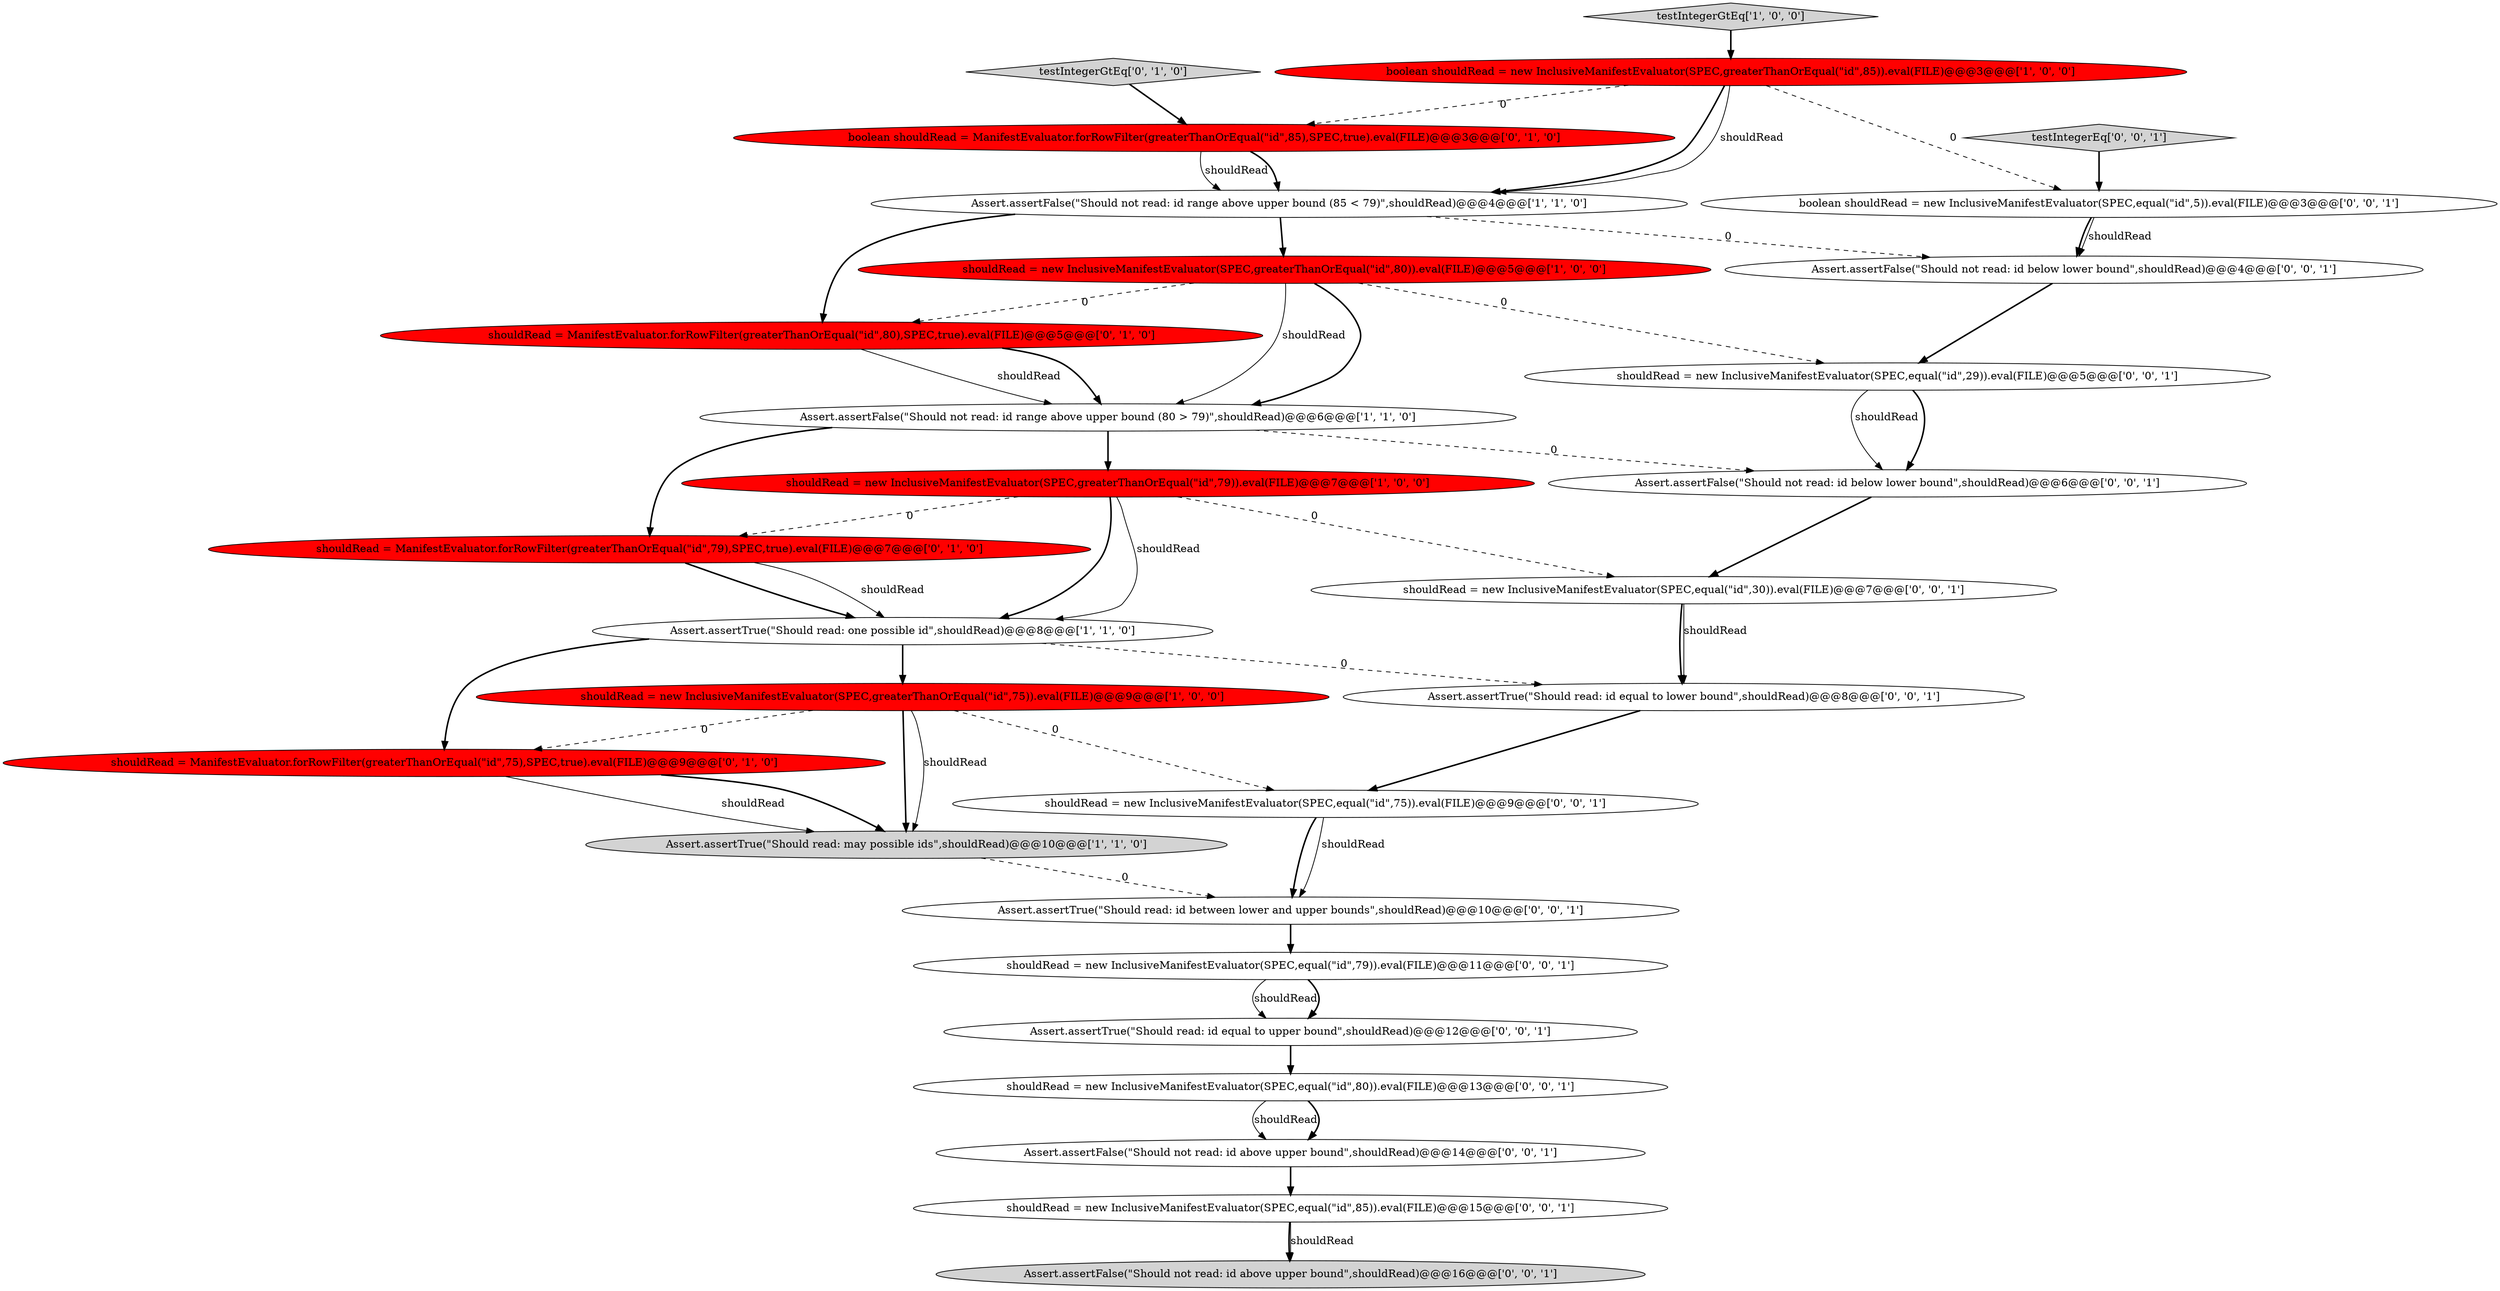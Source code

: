 digraph {
15 [style = filled, label = "Assert.assertTrue(\"Should read: id equal to lower bound\",shouldRead)@@@8@@@['0', '0', '1']", fillcolor = white, shape = ellipse image = "AAA0AAABBB3BBB"];
14 [style = filled, label = "shouldRead = new InclusiveManifestEvaluator(SPEC,equal(\"id\",75)).eval(FILE)@@@9@@@['0', '0', '1']", fillcolor = white, shape = ellipse image = "AAA0AAABBB3BBB"];
8 [style = filled, label = "Assert.assertFalse(\"Should not read: id range above upper bound (85 < 79)\",shouldRead)@@@4@@@['1', '1', '0']", fillcolor = white, shape = ellipse image = "AAA0AAABBB1BBB"];
12 [style = filled, label = "shouldRead = ManifestEvaluator.forRowFilter(greaterThanOrEqual(\"id\",79),SPEC,true).eval(FILE)@@@7@@@['0', '1', '0']", fillcolor = red, shape = ellipse image = "AAA1AAABBB2BBB"];
2 [style = filled, label = "Assert.assertTrue(\"Should read: may possible ids\",shouldRead)@@@10@@@['1', '1', '0']", fillcolor = lightgray, shape = ellipse image = "AAA0AAABBB1BBB"];
0 [style = filled, label = "boolean shouldRead = new InclusiveManifestEvaluator(SPEC,greaterThanOrEqual(\"id\",85)).eval(FILE)@@@3@@@['1', '0', '0']", fillcolor = red, shape = ellipse image = "AAA1AAABBB1BBB"];
20 [style = filled, label = "shouldRead = new InclusiveManifestEvaluator(SPEC,equal(\"id\",79)).eval(FILE)@@@11@@@['0', '0', '1']", fillcolor = white, shape = ellipse image = "AAA0AAABBB3BBB"];
27 [style = filled, label = "boolean shouldRead = new InclusiveManifestEvaluator(SPEC,equal(\"id\",5)).eval(FILE)@@@3@@@['0', '0', '1']", fillcolor = white, shape = ellipse image = "AAA0AAABBB3BBB"];
10 [style = filled, label = "testIntegerGtEq['0', '1', '0']", fillcolor = lightgray, shape = diamond image = "AAA0AAABBB2BBB"];
19 [style = filled, label = "shouldRead = new InclusiveManifestEvaluator(SPEC,equal(\"id\",30)).eval(FILE)@@@7@@@['0', '0', '1']", fillcolor = white, shape = ellipse image = "AAA0AAABBB3BBB"];
16 [style = filled, label = "Assert.assertFalse(\"Should not read: id below lower bound\",shouldRead)@@@6@@@['0', '0', '1']", fillcolor = white, shape = ellipse image = "AAA0AAABBB3BBB"];
24 [style = filled, label = "Assert.assertTrue(\"Should read: id between lower and upper bounds\",shouldRead)@@@10@@@['0', '0', '1']", fillcolor = white, shape = ellipse image = "AAA0AAABBB3BBB"];
4 [style = filled, label = "Assert.assertFalse(\"Should not read: id range above upper bound (80 > 79)\",shouldRead)@@@6@@@['1', '1', '0']", fillcolor = white, shape = ellipse image = "AAA0AAABBB1BBB"];
3 [style = filled, label = "shouldRead = new InclusiveManifestEvaluator(SPEC,greaterThanOrEqual(\"id\",79)).eval(FILE)@@@7@@@['1', '0', '0']", fillcolor = red, shape = ellipse image = "AAA1AAABBB1BBB"];
6 [style = filled, label = "shouldRead = new InclusiveManifestEvaluator(SPEC,greaterThanOrEqual(\"id\",80)).eval(FILE)@@@5@@@['1', '0', '0']", fillcolor = red, shape = ellipse image = "AAA1AAABBB1BBB"];
23 [style = filled, label = "shouldRead = new InclusiveManifestEvaluator(SPEC,equal(\"id\",29)).eval(FILE)@@@5@@@['0', '0', '1']", fillcolor = white, shape = ellipse image = "AAA0AAABBB3BBB"];
7 [style = filled, label = "Assert.assertTrue(\"Should read: one possible id\",shouldRead)@@@8@@@['1', '1', '0']", fillcolor = white, shape = ellipse image = "AAA0AAABBB1BBB"];
5 [style = filled, label = "testIntegerGtEq['1', '0', '0']", fillcolor = lightgray, shape = diamond image = "AAA0AAABBB1BBB"];
13 [style = filled, label = "shouldRead = ManifestEvaluator.forRowFilter(greaterThanOrEqual(\"id\",80),SPEC,true).eval(FILE)@@@5@@@['0', '1', '0']", fillcolor = red, shape = ellipse image = "AAA1AAABBB2BBB"];
1 [style = filled, label = "shouldRead = new InclusiveManifestEvaluator(SPEC,greaterThanOrEqual(\"id\",75)).eval(FILE)@@@9@@@['1', '0', '0']", fillcolor = red, shape = ellipse image = "AAA1AAABBB1BBB"];
9 [style = filled, label = "boolean shouldRead = ManifestEvaluator.forRowFilter(greaterThanOrEqual(\"id\",85),SPEC,true).eval(FILE)@@@3@@@['0', '1', '0']", fillcolor = red, shape = ellipse image = "AAA1AAABBB2BBB"];
21 [style = filled, label = "Assert.assertFalse(\"Should not read: id above upper bound\",shouldRead)@@@14@@@['0', '0', '1']", fillcolor = white, shape = ellipse image = "AAA0AAABBB3BBB"];
25 [style = filled, label = "Assert.assertFalse(\"Should not read: id below lower bound\",shouldRead)@@@4@@@['0', '0', '1']", fillcolor = white, shape = ellipse image = "AAA0AAABBB3BBB"];
28 [style = filled, label = "Assert.assertFalse(\"Should not read: id above upper bound\",shouldRead)@@@16@@@['0', '0', '1']", fillcolor = lightgray, shape = ellipse image = "AAA0AAABBB3BBB"];
17 [style = filled, label = "shouldRead = new InclusiveManifestEvaluator(SPEC,equal(\"id\",80)).eval(FILE)@@@13@@@['0', '0', '1']", fillcolor = white, shape = ellipse image = "AAA0AAABBB3BBB"];
11 [style = filled, label = "shouldRead = ManifestEvaluator.forRowFilter(greaterThanOrEqual(\"id\",75),SPEC,true).eval(FILE)@@@9@@@['0', '1', '0']", fillcolor = red, shape = ellipse image = "AAA1AAABBB2BBB"];
22 [style = filled, label = "testIntegerEq['0', '0', '1']", fillcolor = lightgray, shape = diamond image = "AAA0AAABBB3BBB"];
26 [style = filled, label = "Assert.assertTrue(\"Should read: id equal to upper bound\",shouldRead)@@@12@@@['0', '0', '1']", fillcolor = white, shape = ellipse image = "AAA0AAABBB3BBB"];
18 [style = filled, label = "shouldRead = new InclusiveManifestEvaluator(SPEC,equal(\"id\",85)).eval(FILE)@@@15@@@['0', '0', '1']", fillcolor = white, shape = ellipse image = "AAA0AAABBB3BBB"];
17->21 [style = solid, label="shouldRead"];
14->24 [style = bold, label=""];
4->3 [style = bold, label=""];
23->16 [style = bold, label=""];
7->11 [style = bold, label=""];
7->1 [style = bold, label=""];
4->16 [style = dashed, label="0"];
15->14 [style = bold, label=""];
26->17 [style = bold, label=""];
1->14 [style = dashed, label="0"];
3->7 [style = solid, label="shouldRead"];
20->26 [style = solid, label="shouldRead"];
25->23 [style = bold, label=""];
20->26 [style = bold, label=""];
19->15 [style = solid, label="shouldRead"];
9->8 [style = solid, label="shouldRead"];
8->6 [style = bold, label=""];
0->27 [style = dashed, label="0"];
13->4 [style = solid, label="shouldRead"];
8->13 [style = bold, label=""];
16->19 [style = bold, label=""];
14->24 [style = solid, label="shouldRead"];
9->8 [style = bold, label=""];
12->7 [style = solid, label="shouldRead"];
18->28 [style = bold, label=""];
12->7 [style = bold, label=""];
11->2 [style = solid, label="shouldRead"];
11->2 [style = bold, label=""];
21->18 [style = bold, label=""];
3->19 [style = dashed, label="0"];
18->28 [style = solid, label="shouldRead"];
24->20 [style = bold, label=""];
6->4 [style = bold, label=""];
6->13 [style = dashed, label="0"];
3->12 [style = dashed, label="0"];
5->0 [style = bold, label=""];
3->7 [style = bold, label=""];
22->27 [style = bold, label=""];
1->11 [style = dashed, label="0"];
0->8 [style = bold, label=""];
7->15 [style = dashed, label="0"];
4->12 [style = bold, label=""];
1->2 [style = solid, label="shouldRead"];
8->25 [style = dashed, label="0"];
23->16 [style = solid, label="shouldRead"];
1->2 [style = bold, label=""];
10->9 [style = bold, label=""];
0->9 [style = dashed, label="0"];
2->24 [style = dashed, label="0"];
19->15 [style = bold, label=""];
6->4 [style = solid, label="shouldRead"];
27->25 [style = bold, label=""];
17->21 [style = bold, label=""];
6->23 [style = dashed, label="0"];
27->25 [style = solid, label="shouldRead"];
0->8 [style = solid, label="shouldRead"];
13->4 [style = bold, label=""];
}
